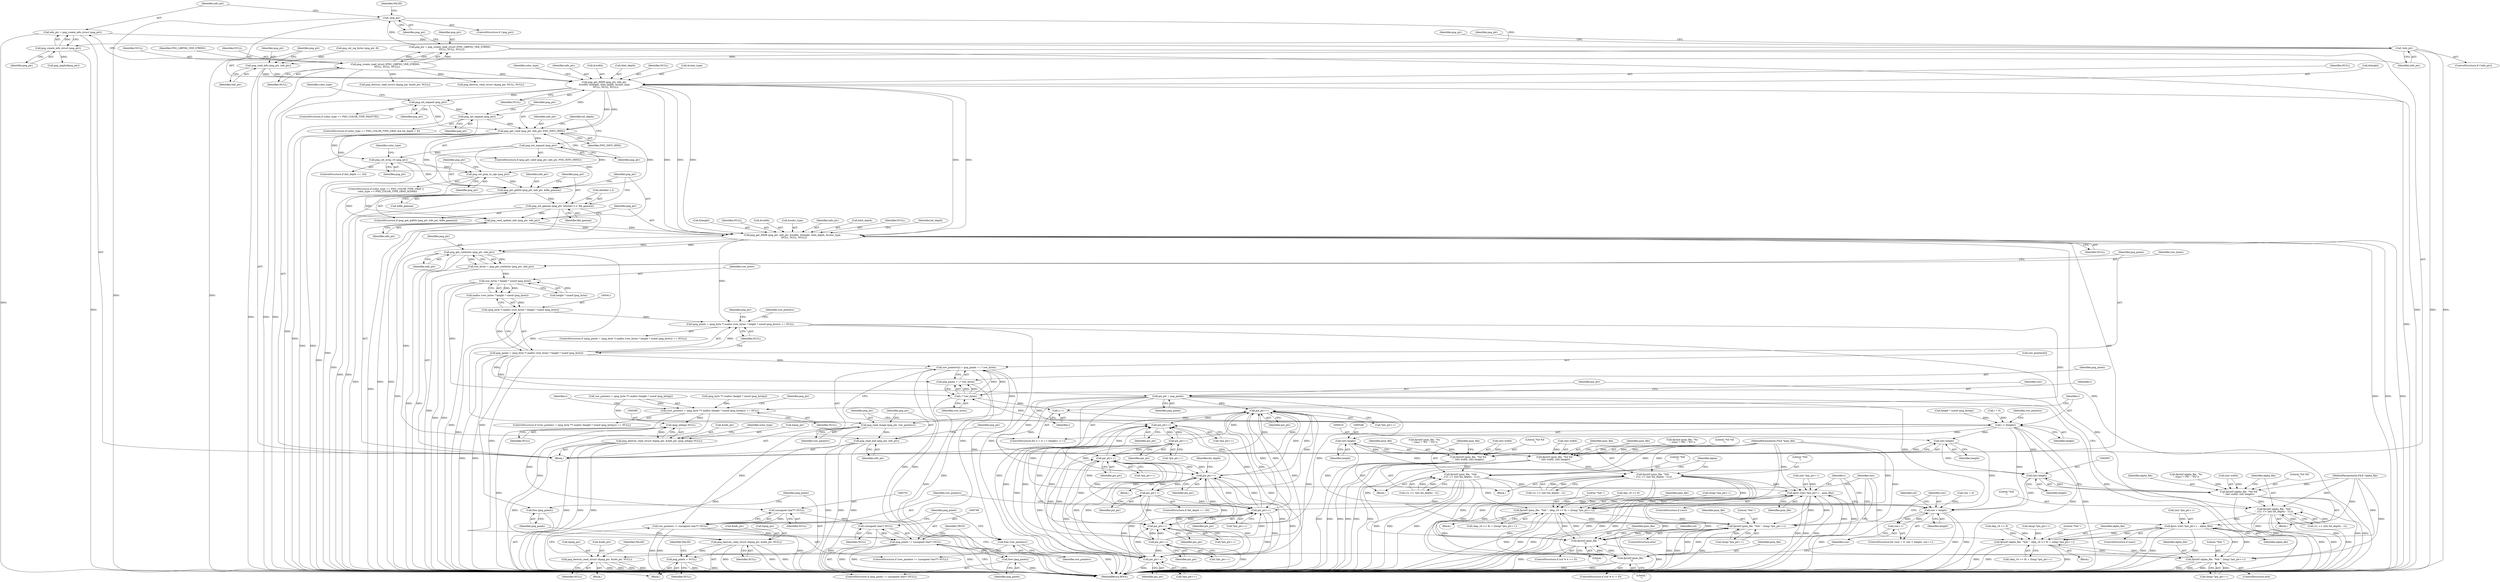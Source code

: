 digraph "0_Android_9d4853418ab2f754c2b63e091c29c5529b8b86ca_157@API" {
"1000210" [label="(Call,info_ptr = png_create_info_struct (png_ptr))"];
"1000212" [label="(Call,png_create_info_struct (png_ptr))"];
"1000206" [label="(Call,!png_ptr)"];
"1000198" [label="(Call,png_ptr = png_create_read_struct (PNG_LIBPNG_VER_STRING,\n     NULL, NULL, NULL))"];
"1000200" [label="(Call,png_create_read_struct (PNG_LIBPNG_VER_STRING,\n     NULL, NULL, NULL))"];
"1000215" [label="(Call,!info_ptr)"];
"1000244" [label="(Call,png_read_info (png_ptr, info_ptr))"];
"1000247" [label="(Call,png_get_IHDR (png_ptr, info_ptr,\n &width, &height, &bit_depth, &color_type,\n    NULL, NULL, NULL))"];
"1000265" [label="(Call,png_set_expand (png_ptr))"];
"1000275" [label="(Call,png_set_expand (png_ptr))"];
"1000278" [label="(Call,png_get_valid (png_ptr, info_ptr, PNG_INFO_tRNS))"];
"1000282" [label="(Call,png_set_expand (png_ptr))"];
"1000288" [label="(Call,png_set_strip_16 (png_ptr))"];
"1000298" [label="(Call,png_set_gray_to_rgb (png_ptr))"];
"1000301" [label="(Call,png_get_gAMA (png_ptr, info_ptr, &file_gamma))"];
"1000306" [label="(Call,png_set_gamma (png_ptr, (double) 2.2, file_gamma))"];
"1000312" [label="(Call,png_read_update_info (png_ptr, info_ptr))"];
"1000315" [label="(Call,png_get_IHDR (png_ptr, info_ptr, &width, &height, &bit_depth, &color_type,\n    NULL, NULL, NULL))"];
"1000403" [label="(Call,png_get_rowbytes (png_ptr, info_ptr))"];
"1000401" [label="(Call,row_bytes = png_get_rowbytes (png_ptr, info_ptr))"];
"1000413" [label="(Call,row_bytes * height * sizeof (png_byte))"];
"1000412" [label="(Call,malloc (row_bytes * height * sizeof (png_byte)))"];
"1000410" [label="(Call,(png_byte *) malloc (row_bytes * height * sizeof (png_byte)))"];
"1000407" [label="(Call,(png_pixels = (png_byte *) malloc (row_bytes * height * sizeof (png_byte))) == NULL)"];
"1000421" [label="(Call,png_destroy_read_struct (&png_ptr, &info_ptr, NULL))"];
"1000430" [label="(Call,(row_pointers = (png_byte **) malloc (height * sizeof (png_bytep))) == NULL)"];
"1000442" [label="(Call,png_destroy_read_struct (&png_ptr, &info_ptr, NULL))"];
"1000450" [label="(Call,png_pixels = NULL)"];
"1000484" [label="(Call,(png_infopp) NULL)"];
"1000479" [label="(Call,png_destroy_read_struct (&png_ptr, &info_ptr, (png_infopp) NULL))"];
"1000760" [label="(Call,(unsigned char**) NULL)"];
"1000758" [label="(Call,row_pointers != (unsigned char**) NULL)"];
"1000763" [label="(Call,free (row_pointers))"];
"1000768" [label="(Call,(unsigned char*) NULL)"];
"1000766" [label="(Call,png_pixels != (unsigned char*) NULL)"];
"1000771" [label="(Call,free (png_pixels))"];
"1000408" [label="(Call,png_pixels = (png_byte *) malloc (row_bytes * height * sizeof (png_byte)))"];
"1000448" [label="(Call,free (png_pixels))"];
"1000464" [label="(Call,row_pointers[i] = png_pixels + i * row_bytes)"];
"1000473" [label="(Call,png_read_image (png_ptr, row_pointers))"];
"1000476" [label="(Call,png_read_end (png_ptr, info_ptr))"];
"1000468" [label="(Call,png_pixels + i * row_bytes)"];
"1000595" [label="(Call,pix_ptr = png_pixels)"];
"1000636" [label="(Call,pix_ptr++)"];
"1000650" [label="(Call,pix_ptr++)"];
"1000662" [label="(Call,pix_ptr++)"];
"1000671" [label="(Call,pix_ptr++)"];
"1000680" [label="(Call,pix_ptr++)"];
"1000686" [label="(Call,pix_ptr++)"];
"1000696" [label="(Call,pix_ptr++)"];
"1000710" [label="(Call,pix_ptr++)"];
"1000722" [label="(Call,pix_ptr++)"];
"1000731" [label="(Call,pix_ptr++)"];
"1000470" [label="(Call,i * row_bytes)"];
"1000462" [label="(Call,i++)"];
"1000459" [label="(Call,i < (height))"];
"1000509" [label="(Call,(int) height)"];
"1000503" [label="(Call,fprintf (pnm_file, \"%d %d\n\", (int) width, (int) height))"];
"1000512" [label="(Call,fprintf (pnm_file, \"%ld\n\", ((1L << (int) bit_depth) - 1L)))"];
"1000632" [label="(Call,fputc ((int) *pix_ptr++ , pnm_file))"];
"1000652" [label="(Call,fprintf (pnm_file, \"%ld \", (dep_16 << 8) + ((long) *pix_ptr++)))"];
"1000665" [label="(Call,fprintf (pnm_file, \"%ld \", (long) *pix_ptr++))"];
"1000742" [label="(Call,fprintf (pnm_file, \"\n\"))"];
"1000754" [label="(Call,fprintf (pnm_file, \"\n\"))"];
"1000582" [label="(Call,(int) height)"];
"1000576" [label="(Call,fprintf (alpha_file, \"%d %d\n\", (int) width, (int) height))"];
"1000585" [label="(Call,fprintf (alpha_file, \"%ld\n\", ((1L << (int) bit_depth) - 1L)))"];
"1000692" [label="(Call,fputc ((int) *pix_ptr++ , alpha_file))"];
"1000712" [label="(Call,fprintf (alpha_file, \"%ld \", (dep_16 << 8) + (long) *pix_ptr++))"];
"1000725" [label="(Call,fprintf (alpha_file, \"%ld \", (long) *pix_ptr++))"];
"1000602" [label="(Call,row < height)"];
"1000605" [label="(Call,row++)"];
"1000545" [label="(Call,(int) height)"];
"1000539" [label="(Call,fprintf (pnm_file, \"%d %d\n\", (int) width, (int) height))"];
"1000548" [label="(Call,fprintf (pnm_file, \"%ld\n\", ((1L << (int) bit_depth) - 1L)))"];
"1000423" [label="(Identifier,png_ptr)"];
"1000697" [label="(Identifier,pix_ptr)"];
"1000263" [label="(Identifier,color_type)"];
"1000598" [label="(ControlStructure,for (row = 0; row < height; row++))"];
"1000249" [label="(Identifier,info_ptr)"];
"1000461" [label="(Identifier,height)"];
"1000245" [label="(Identifier,png_ptr)"];
"1000422" [label="(Call,&png_ptr)"];
"1000478" [label="(Identifier,info_ptr)"];
"1000644" [label="(Block,)"];
"1000655" [label="(Call,(dep_16 << 8) + ((long) *pix_ptr++))"];
"1000604" [label="(Identifier,height)"];
"1000484" [label="(Call,(png_infopp) NULL)"];
"1000250" [label="(Call,&width)"];
"1000320" [label="(Call,&height)"];
"1000482" [label="(Call,&info_ptr)"];
"1000303" [label="(Identifier,info_ptr)"];
"1000213" [label="(Identifier,png_ptr)"];
"1000280" [label="(Identifier,info_ptr)"];
"1000448" [label="(Call,free (png_pixels))"];
"1000199" [label="(Identifier,png_ptr)"];
"1000406" [label="(ControlStructure,if ((png_pixels = (png_byte *) malloc (row_bytes * height * sizeof (png_byte))) == NULL))"];
"1000686" [label="(Call,pix_ptr++)"];
"1000266" [label="(Identifier,png_ptr)"];
"1000490" [label="(Identifier,color_type)"];
"1000682" [label="(ControlStructure,if (bit_depth == 16))"];
"1000725" [label="(Call,fprintf (alpha_file, \"%ld \", (long) *pix_ptr++))"];
"1000772" [label="(Identifier,png_pixels)"];
"1000654" [label="(Literal,\"%ld \")"];
"1000542" [label="(Call,(int) width)"];
"1000584" [label="(Identifier,height)"];
"1000656" [label="(Call,dep_16 << 8)"];
"1000577" [label="(Identifier,alpha_file)"];
"1000473" [label="(Call,png_read_image (png_ptr, row_pointers))"];
"1000275" [label="(Call,png_set_expand (png_ptr))"];
"1000281" [label="(Identifier,PNG_INFO_tRNS)"];
"1000514" [label="(Literal,\"%ld\n\")"];
"1000605" [label="(Call,row++)"];
"1000610" [label="(Identifier,col)"];
"1000254" [label="(Call,&bit_depth)"];
"1000407" [label="(Call,(png_pixels = (png_byte *) malloc (row_bytes * height * sizeof (png_byte))) == NULL)"];
"1000698" [label="(Identifier,alpha_file)"];
"1000704" [label="(Block,)"];
"1000550" [label="(Literal,\"%ld\n\")"];
"1000304" [label="(Call,&file_gamma)"];
"1000440" [label="(Identifier,NULL)"];
"1000471" [label="(Identifier,i)"];
"1000282" [label="(Call,png_set_expand (png_ptr))"];
"1000230" [label="(Call,png_destroy_read_struct (&png_ptr, &info_ptr, NULL))"];
"1000312" [label="(Call,png_read_update_info (png_ptr, info_ptr))"];
"1000504" [label="(Identifier,pnm_file)"];
"1000410" [label="(Call,(png_byte *) malloc (row_bytes * height * sizeof (png_byte)))"];
"1000419" [label="(Identifier,NULL)"];
"1000270" [label="(Identifier,color_type)"];
"1000426" [label="(Identifier,NULL)"];
"1000278" [label="(Call,png_get_valid (png_ptr, info_ptr, PNG_INFO_tRNS))"];
"1000576" [label="(Call,fprintf (alpha_file, \"%d %d\n\", (int) width, (int) height))"];
"1000469" [label="(Identifier,png_pixels)"];
"1000666" [label="(Identifier,pnm_file)"];
"1000582" [label="(Call,(int) height)"];
"1000587" [label="(Literal,\"%ld\n\")"];
"1000652" [label="(Call,fprintf (pnm_file, \"%ld \", (dep_16 << 8) + ((long) *pix_ptr++)))"];
"1000327" [label="(Identifier,NULL)"];
"1000756" [label="(Literal,\"\n\")"];
"1000463" [label="(Identifier,i)"];
"1000663" [label="(Identifier,pix_ptr)"];
"1000512" [label="(Call,fprintf (pnm_file, \"%ld\n\", ((1L << (int) bit_depth) - 1L)))"];
"1000212" [label="(Call,png_create_info_struct (png_ptr))"];
"1000771" [label="(Call,free (png_pixels))"];
"1000726" [label="(Identifier,alpha_file)"];
"1000479" [label="(Call,png_destroy_read_struct (&png_ptr, &info_ptr, (png_infopp) NULL))"];
"1000436" [label="(Call,height * sizeof (png_bytep))"];
"1000495" [label="(Block,)"];
"1000716" [label="(Call,dep_16 << 8)"];
"1000540" [label="(Identifier,pnm_file)"];
"1000228" [label="(Identifier,png_ptr)"];
"1000549" [label="(Identifier,pnm_file)"];
"1000306" [label="(Call,png_set_gamma (png_ptr, (double) 2.2, file_gamma))"];
"1000449" [label="(Identifier,png_pixels)"];
"1000515" [label="(Call,(1L << (int) bit_depth) - 1L)"];
"1000293" [label="(Identifier,color_type)"];
"1000531" [label="(Block,)"];
"1000690" [label="(ControlStructure,if (raw))"];
"1000300" [label="(ControlStructure,if (png_get_gAMA (png_ptr, info_ptr, &file_gamma)))"];
"1000595" [label="(Call,pix_ptr = png_pixels)"];
"1000603" [label="(Identifier,row)"];
"1000454" [label="(Identifier,FALSE)"];
"1000430" [label="(Call,(row_pointers = (png_byte **) malloc (height * sizeof (png_bytep))) == NULL)"];
"1000759" [label="(Identifier,row_pointers)"];
"1000736" [label="(ControlStructure,if (col % 4 == 3))"];
"1000755" [label="(Identifier,pnm_file)"];
"1000288" [label="(Call,png_set_strip_16 (png_ptr))"];
"1000723" [label="(Identifier,pix_ptr)"];
"1000732" [label="(Identifier,pix_ptr)"];
"1000261" [label="(ControlStructure,if (color_type == PNG_COLOR_TYPE_PALETTE))"];
"1000693" [label="(Call,(int) *pix_ptr++)"];
"1000532" [label="(Call,fprintf (pnm_file, \"%s\n\", (raw) ? \"P6\" : \"P3\"))"];
"1000649" [label="(Call,*pix_ptr++)"];
"1000475" [label="(Identifier,row_pointers)"];
"1000599" [label="(Call,row = 0)"];
"1000679" [label="(Block,)"];
"1000636" [label="(Call,pix_ptr++)"];
"1000277" [label="(ControlStructure,if (png_get_valid (png_ptr, info_ptr, PNG_INFO_tRNS)))"];
"1000328" [label="(Identifier,NULL)"];
"1000687" [label="(Identifier,pix_ptr)"];
"1000635" [label="(Call,*pix_ptr++)"];
"1000286" [label="(Identifier,bit_depth)"];
"1000719" [label="(Call,(long) *pix_ptr++)"];
"1000211" [label="(Identifier,info_ptr)"];
"1000203" [label="(Identifier,NULL)"];
"1000541" [label="(Literal,\"%d %d\n\")"];
"1000681" [label="(Identifier,pix_ptr)"];
"1000283" [label="(Identifier,png_ptr)"];
"1000456" [label="(Call,i = 0)"];
"1000299" [label="(Identifier,png_ptr)"];
"1000671" [label="(Call,pix_ptr++)"];
"1000464" [label="(Call,row_pointers[i] = png_pixels + i * row_bytes)"];
"1000205" [label="(ControlStructure,if (!png_ptr))"];
"1000290" [label="(ControlStructure,if (color_type == PNG_COLOR_TYPE_GRAY ||\n    color_type == PNG_COLOR_TYPE_GRAY_ALPHA))"];
"1000468" [label="(Call,png_pixels + i * row_bytes)"];
"1000709" [label="(Call,*pix_ptr++)"];
"1000318" [label="(Call,&width)"];
"1000742" [label="(Call,fprintf (pnm_file, \"\n\"))"];
"1000412" [label="(Call,malloc (row_bytes * height * sizeof (png_byte)))"];
"1000569" [label="(Call,fprintf (alpha_file, \"%s\n\", (raw) ? \"P5\" : \"P2\"))"];
"1000767" [label="(Identifier,png_pixels)"];
"1000714" [label="(Literal,\"%ld \")"];
"1000260" [label="(Identifier,NULL)"];
"1000432" [label="(Identifier,row_pointers)"];
"1000503" [label="(Call,fprintf (pnm_file, \"%d %d\n\", (int) width, (int) height))"];
"1000307" [label="(Identifier,png_ptr)"];
"1000731" [label="(Call,pix_ptr++)"];
"1000141" [label="(Block,)"];
"1000722" [label="(Call,pix_ptr++)"];
"1000695" [label="(Call,*pix_ptr++)"];
"1000588" [label="(Call,(1L << (int) bit_depth) - 1L)"];
"1000568" [label="(Block,)"];
"1000715" [label="(Call,(dep_16 << 8) + (long) *pix_ptr++)"];
"1000284" [label="(ControlStructure,if (bit_depth == 16))"];
"1000597" [label="(Identifier,png_pixels)"];
"1000313" [label="(Identifier,png_ptr)"];
"1000259" [label="(Identifier,NULL)"];
"1000452" [label="(Identifier,NULL)"];
"1000770" [label="(Identifier,NULL)"];
"1000551" [label="(Call,(1L << (int) bit_depth) - 1L)"];
"1000207" [label="(Identifier,png_ptr)"];
"1000244" [label="(Call,png_read_info (png_ptr, info_ptr))"];
"1000596" [label="(Identifier,pix_ptr)"];
"1000743" [label="(Identifier,pnm_file)"];
"1000267" [label="(ControlStructure,if (color_type == PNG_COLOR_TYPE_GRAY && bit_depth < 8))"];
"1000421" [label="(Call,png_destroy_read_struct (&png_ptr, &info_ptr, NULL))"];
"1000298" [label="(Call,png_set_gray_to_rgb (png_ptr))"];
"1000474" [label="(Identifier,png_ptr)"];
"1000662" [label="(Call,pix_ptr++)"];
"1000579" [label="(Call,(int) width)"];
"1000451" [label="(Identifier,png_pixels)"];
"1000630" [label="(ControlStructure,if (raw))"];
"1000324" [label="(Call,&color_type)"];
"1000403" [label="(Call,png_get_rowbytes (png_ptr, info_ptr))"];
"1000762" [label="(Identifier,NULL)"];
"1000401" [label="(Call,row_bytes = png_get_rowbytes (png_ptr, info_ptr))"];
"1000470" [label="(Call,i * row_bytes)"];
"1000138" [label="(MethodParameterIn,FILE *alpha_file)"];
"1000457" [label="(Identifier,i)"];
"1000667" [label="(Literal,\"%ld \")"];
"1000302" [label="(Identifier,png_ptr)"];
"1000651" [label="(Identifier,pix_ptr)"];
"1000311" [label="(Identifier,file_gamma)"];
"1000215" [label="(Call,!info_ptr)"];
"1000774" [label="(Identifier,TRUE)"];
"1000424" [label="(Call,&info_ptr)"];
"1000201" [label="(Identifier,PNG_LIBPNG_VER_STRING)"];
"1000413" [label="(Call,row_bytes * height * sizeof (png_byte))"];
"1000315" [label="(Call,png_get_IHDR (png_ptr, info_ptr, &width, &height, &bit_depth, &color_type,\n    NULL, NULL, NULL))"];
"1000279" [label="(Identifier,png_ptr)"];
"1000317" [label="(Identifier,info_ptr)"];
"1000481" [label="(Identifier,png_ptr)"];
"1000606" [label="(Identifier,row)"];
"1000496" [label="(Call,fprintf (pnm_file, \"%s\n\", (raw) ? \"P5\" : \"P2\"))"];
"1000711" [label="(Identifier,pix_ptr)"];
"1000727" [label="(Literal,\"%ld \")"];
"1000247" [label="(Call,png_get_IHDR (png_ptr, info_ptr,\n &width, &height, &bit_depth, &color_type,\n    NULL, NULL, NULL))"];
"1000628" [label="(Identifier,i)"];
"1000209" [label="(Identifier,FALSE)"];
"1000256" [label="(Call,&color_type)"];
"1000668" [label="(Call,(long) *pix_ptr++)"];
"1000712" [label="(Call,fprintf (alpha_file, \"%ld \", (dep_16 << 8) + (long) *pix_ptr++))"];
"1000692" [label="(Call,fputc ((int) *pix_ptr++ , alpha_file))"];
"1000450" [label="(Call,png_pixels = NULL)"];
"1000480" [label="(Call,&png_ptr)"];
"1000445" [label="(Call,&info_ptr)"];
"1000200" [label="(Call,png_create_read_struct (PNG_LIBPNG_VER_STRING,\n     NULL, NULL, NULL))"];
"1000314" [label="(Identifier,info_ptr)"];
"1000545" [label="(Call,(int) height)"];
"1000713" [label="(Identifier,alpha_file)"];
"1000472" [label="(Identifier,row_bytes)"];
"1000322" [label="(Call,&bit_depth)"];
"1000661" [label="(Call,*pix_ptr++)"];
"1000206" [label="(Call,!png_ptr)"];
"1000443" [label="(Call,&png_ptr)"];
"1000585" [label="(Call,fprintf (alpha_file, \"%ld\n\", ((1L << (int) bit_depth) - 1L)))"];
"1000547" [label="(Identifier,height)"];
"1000600" [label="(Identifier,row)"];
"1000650" [label="(Call,pix_ptr++)"];
"1000477" [label="(Identifier,png_ptr)"];
"1000466" [label="(Identifier,row_pointers)"];
"1000429" [label="(ControlStructure,if ((row_pointers = (png_byte **) malloc (height * sizeof (png_bytep))) == NULL))"];
"1000633" [label="(Call,(int) *pix_ptr++)"];
"1000775" [label="(MethodReturn,BOOL)"];
"1000560" [label="(Identifier,alpha)"];
"1000220" [label="(Identifier,png_ptr)"];
"1000218" [label="(Call,png_destroy_read_struct (&png_ptr, NULL, NULL))"];
"1000758" [label="(Call,row_pointers != (unsigned char**) NULL)"];
"1000431" [label="(Call,row_pointers = (png_byte **) malloc (height * sizeof (png_bytep)))"];
"1000728" [label="(Call,(long) *pix_ptr++)"];
"1000409" [label="(Identifier,png_pixels)"];
"1000638" [label="(Identifier,pnm_file)"];
"1000586" [label="(Identifier,alpha_file)"];
"1000513" [label="(Identifier,pnm_file)"];
"1000665" [label="(Call,fprintf (pnm_file, \"%ld \", (long) *pix_ptr++))"];
"1000509" [label="(Call,(int) height)"];
"1000137" [label="(MethodParameterIn,FILE *pnm_file)"];
"1000460" [label="(Identifier,i)"];
"1000578" [label="(Literal,\"%d %d\n\")"];
"1000757" [label="(ControlStructure,if (row_pointers != (unsigned char**) NULL))"];
"1000476" [label="(Call,png_read_end (png_ptr, info_ptr))"];
"1000202" [label="(Identifier,NULL)"];
"1000248" [label="(Identifier,png_ptr)"];
"1000766" [label="(Call,png_pixels != (unsigned char*) NULL)"];
"1000680" [label="(Call,pix_ptr++)"];
"1000653" [label="(Identifier,pnm_file)"];
"1000246" [label="(Identifier,info_ptr)"];
"1000486" [label="(Identifier,NULL)"];
"1000198" [label="(Call,png_ptr = png_create_read_struct (PNG_LIBPNG_VER_STRING,\n     NULL, NULL, NULL))"];
"1000459" [label="(Call,i < (height))"];
"1000768" [label="(Call,(unsigned char*) NULL)"];
"1000539" [label="(Call,fprintf (pnm_file, \"%d %d\n\", (int) width, (int) height))"];
"1000765" [label="(ControlStructure,if (png_pixels != (unsigned char*) NULL))"];
"1000326" [label="(Identifier,NULL)"];
"1000331" [label="(Identifier,bit_depth)"];
"1000265" [label="(Call,png_set_expand (png_ptr))"];
"1000433" [label="(Call,(png_byte **) malloc (height * sizeof (png_bytep)))"];
"1000415" [label="(Call,height * sizeof (png_byte))"];
"1000696" [label="(Call,pix_ptr++)"];
"1000730" [label="(Call,*pix_ptr++)"];
"1000465" [label="(Call,row_pointers[i])"];
"1000204" [label="(Identifier,NULL)"];
"1000760" [label="(Call,(unsigned char**) NULL)"];
"1000754" [label="(Call,fprintf (pnm_file, \"\n\"))"];
"1000214" [label="(ControlStructure,if (!info_ptr))"];
"1000447" [label="(Identifier,NULL)"];
"1000506" [label="(Call,(int) width)"];
"1000216" [label="(Identifier,info_ptr)"];
"1000402" [label="(Identifier,row_bytes)"];
"1000672" [label="(Identifier,pix_ptr)"];
"1000664" [label="(ControlStructure,else)"];
"1000616" [label="(Identifier,col)"];
"1000764" [label="(Identifier,row_pointers)"];
"1000444" [label="(Identifier,png_ptr)"];
"1000602" [label="(Call,row < height)"];
"1000511" [label="(Identifier,height)"];
"1000670" [label="(Call,*pix_ptr++)"];
"1000724" [label="(ControlStructure,else)"];
"1000210" [label="(Call,info_ptr = png_create_info_struct (png_ptr))"];
"1000763" [label="(Call,free (row_pointers))"];
"1000258" [label="(Identifier,NULL)"];
"1000289" [label="(Identifier,png_ptr)"];
"1000748" [label="(ControlStructure,if (col % 4 != 0))"];
"1000404" [label="(Identifier,png_ptr)"];
"1000632" [label="(Call,fputc ((int) *pix_ptr++ , pnm_file))"];
"1000721" [label="(Call,*pix_ptr++)"];
"1000462" [label="(Call,i++)"];
"1000241" [label="(Call,png_set_sig_bytes (png_ptr, 8))"];
"1000301" [label="(Call,png_get_gAMA (png_ptr, info_ptr, &file_gamma))"];
"1000428" [label="(Identifier,FALSE)"];
"1000735" [label="(Identifier,raw)"];
"1000637" [label="(Identifier,pix_ptr)"];
"1000227" [label="(Call,png_jmpbuf(png_ptr))"];
"1000308" [label="(Call,(double) 2.2)"];
"1000408" [label="(Call,png_pixels = (png_byte *) malloc (row_bytes * height * sizeof (png_byte)))"];
"1000442" [label="(Call,png_destroy_read_struct (&png_ptr, &info_ptr, NULL))"];
"1000548" [label="(Call,fprintf (pnm_file, \"%ld\n\", ((1L << (int) bit_depth) - 1L)))"];
"1000316" [label="(Identifier,png_ptr)"];
"1000414" [label="(Identifier,row_bytes)"];
"1000710" [label="(Call,pix_ptr++)"];
"1000252" [label="(Call,&height)"];
"1000505" [label="(Literal,\"%d %d\n\")"];
"1000276" [label="(Identifier,png_ptr)"];
"1000684" [label="(Identifier,bit_depth)"];
"1000744" [label="(Literal,\"\n\")"];
"1000420" [label="(Block,)"];
"1000441" [label="(Block,)"];
"1000659" [label="(Call,(long) *pix_ptr++)"];
"1000455" [label="(ControlStructure,for (i = 0; i < (height); i++))"];
"1000405" [label="(Identifier,info_ptr)"];
"1000210" -> "1000141"  [label="AST: "];
"1000210" -> "1000212"  [label="CFG: "];
"1000211" -> "1000210"  [label="AST: "];
"1000212" -> "1000210"  [label="AST: "];
"1000216" -> "1000210"  [label="CFG: "];
"1000210" -> "1000775"  [label="DDG: "];
"1000212" -> "1000210"  [label="DDG: "];
"1000210" -> "1000215"  [label="DDG: "];
"1000212" -> "1000213"  [label="CFG: "];
"1000213" -> "1000212"  [label="AST: "];
"1000212" -> "1000775"  [label="DDG: "];
"1000206" -> "1000212"  [label="DDG: "];
"1000212" -> "1000227"  [label="DDG: "];
"1000206" -> "1000205"  [label="AST: "];
"1000206" -> "1000207"  [label="CFG: "];
"1000207" -> "1000206"  [label="AST: "];
"1000209" -> "1000206"  [label="CFG: "];
"1000211" -> "1000206"  [label="CFG: "];
"1000206" -> "1000775"  [label="DDG: "];
"1000206" -> "1000775"  [label="DDG: "];
"1000198" -> "1000206"  [label="DDG: "];
"1000198" -> "1000141"  [label="AST: "];
"1000198" -> "1000200"  [label="CFG: "];
"1000199" -> "1000198"  [label="AST: "];
"1000200" -> "1000198"  [label="AST: "];
"1000207" -> "1000198"  [label="CFG: "];
"1000198" -> "1000775"  [label="DDG: "];
"1000200" -> "1000198"  [label="DDG: "];
"1000200" -> "1000198"  [label="DDG: "];
"1000200" -> "1000204"  [label="CFG: "];
"1000201" -> "1000200"  [label="AST: "];
"1000202" -> "1000200"  [label="AST: "];
"1000203" -> "1000200"  [label="AST: "];
"1000204" -> "1000200"  [label="AST: "];
"1000200" -> "1000775"  [label="DDG: "];
"1000200" -> "1000775"  [label="DDG: "];
"1000200" -> "1000218"  [label="DDG: "];
"1000200" -> "1000230"  [label="DDG: "];
"1000200" -> "1000247"  [label="DDG: "];
"1000215" -> "1000214"  [label="AST: "];
"1000215" -> "1000216"  [label="CFG: "];
"1000216" -> "1000215"  [label="AST: "];
"1000220" -> "1000215"  [label="CFG: "];
"1000228" -> "1000215"  [label="CFG: "];
"1000215" -> "1000775"  [label="DDG: "];
"1000215" -> "1000775"  [label="DDG: "];
"1000215" -> "1000244"  [label="DDG: "];
"1000244" -> "1000141"  [label="AST: "];
"1000244" -> "1000246"  [label="CFG: "];
"1000245" -> "1000244"  [label="AST: "];
"1000246" -> "1000244"  [label="AST: "];
"1000248" -> "1000244"  [label="CFG: "];
"1000244" -> "1000775"  [label="DDG: "];
"1000241" -> "1000244"  [label="DDG: "];
"1000244" -> "1000247"  [label="DDG: "];
"1000244" -> "1000247"  [label="DDG: "];
"1000247" -> "1000141"  [label="AST: "];
"1000247" -> "1000260"  [label="CFG: "];
"1000248" -> "1000247"  [label="AST: "];
"1000249" -> "1000247"  [label="AST: "];
"1000250" -> "1000247"  [label="AST: "];
"1000252" -> "1000247"  [label="AST: "];
"1000254" -> "1000247"  [label="AST: "];
"1000256" -> "1000247"  [label="AST: "];
"1000258" -> "1000247"  [label="AST: "];
"1000259" -> "1000247"  [label="AST: "];
"1000260" -> "1000247"  [label="AST: "];
"1000263" -> "1000247"  [label="CFG: "];
"1000247" -> "1000775"  [label="DDG: "];
"1000247" -> "1000265"  [label="DDG: "];
"1000247" -> "1000275"  [label="DDG: "];
"1000247" -> "1000278"  [label="DDG: "];
"1000247" -> "1000278"  [label="DDG: "];
"1000247" -> "1000315"  [label="DDG: "];
"1000247" -> "1000315"  [label="DDG: "];
"1000247" -> "1000315"  [label="DDG: "];
"1000247" -> "1000315"  [label="DDG: "];
"1000247" -> "1000315"  [label="DDG: "];
"1000265" -> "1000261"  [label="AST: "];
"1000265" -> "1000266"  [label="CFG: "];
"1000266" -> "1000265"  [label="AST: "];
"1000270" -> "1000265"  [label="CFG: "];
"1000265" -> "1000775"  [label="DDG: "];
"1000265" -> "1000275"  [label="DDG: "];
"1000265" -> "1000278"  [label="DDG: "];
"1000275" -> "1000267"  [label="AST: "];
"1000275" -> "1000276"  [label="CFG: "];
"1000276" -> "1000275"  [label="AST: "];
"1000279" -> "1000275"  [label="CFG: "];
"1000275" -> "1000775"  [label="DDG: "];
"1000275" -> "1000278"  [label="DDG: "];
"1000278" -> "1000277"  [label="AST: "];
"1000278" -> "1000281"  [label="CFG: "];
"1000279" -> "1000278"  [label="AST: "];
"1000280" -> "1000278"  [label="AST: "];
"1000281" -> "1000278"  [label="AST: "];
"1000283" -> "1000278"  [label="CFG: "];
"1000286" -> "1000278"  [label="CFG: "];
"1000278" -> "1000775"  [label="DDG: "];
"1000278" -> "1000775"  [label="DDG: "];
"1000278" -> "1000282"  [label="DDG: "];
"1000278" -> "1000288"  [label="DDG: "];
"1000278" -> "1000298"  [label="DDG: "];
"1000278" -> "1000301"  [label="DDG: "];
"1000278" -> "1000301"  [label="DDG: "];
"1000282" -> "1000277"  [label="AST: "];
"1000282" -> "1000283"  [label="CFG: "];
"1000283" -> "1000282"  [label="AST: "];
"1000286" -> "1000282"  [label="CFG: "];
"1000282" -> "1000775"  [label="DDG: "];
"1000282" -> "1000288"  [label="DDG: "];
"1000282" -> "1000298"  [label="DDG: "];
"1000282" -> "1000301"  [label="DDG: "];
"1000288" -> "1000284"  [label="AST: "];
"1000288" -> "1000289"  [label="CFG: "];
"1000289" -> "1000288"  [label="AST: "];
"1000293" -> "1000288"  [label="CFG: "];
"1000288" -> "1000775"  [label="DDG: "];
"1000288" -> "1000298"  [label="DDG: "];
"1000288" -> "1000301"  [label="DDG: "];
"1000298" -> "1000290"  [label="AST: "];
"1000298" -> "1000299"  [label="CFG: "];
"1000299" -> "1000298"  [label="AST: "];
"1000302" -> "1000298"  [label="CFG: "];
"1000298" -> "1000775"  [label="DDG: "];
"1000298" -> "1000301"  [label="DDG: "];
"1000301" -> "1000300"  [label="AST: "];
"1000301" -> "1000304"  [label="CFG: "];
"1000302" -> "1000301"  [label="AST: "];
"1000303" -> "1000301"  [label="AST: "];
"1000304" -> "1000301"  [label="AST: "];
"1000307" -> "1000301"  [label="CFG: "];
"1000313" -> "1000301"  [label="CFG: "];
"1000301" -> "1000775"  [label="DDG: "];
"1000301" -> "1000775"  [label="DDG: "];
"1000301" -> "1000306"  [label="DDG: "];
"1000301" -> "1000312"  [label="DDG: "];
"1000301" -> "1000312"  [label="DDG: "];
"1000306" -> "1000300"  [label="AST: "];
"1000306" -> "1000311"  [label="CFG: "];
"1000307" -> "1000306"  [label="AST: "];
"1000308" -> "1000306"  [label="AST: "];
"1000311" -> "1000306"  [label="AST: "];
"1000313" -> "1000306"  [label="CFG: "];
"1000306" -> "1000775"  [label="DDG: "];
"1000306" -> "1000775"  [label="DDG: "];
"1000306" -> "1000775"  [label="DDG: "];
"1000308" -> "1000306"  [label="DDG: "];
"1000306" -> "1000312"  [label="DDG: "];
"1000312" -> "1000141"  [label="AST: "];
"1000312" -> "1000314"  [label="CFG: "];
"1000313" -> "1000312"  [label="AST: "];
"1000314" -> "1000312"  [label="AST: "];
"1000316" -> "1000312"  [label="CFG: "];
"1000312" -> "1000775"  [label="DDG: "];
"1000312" -> "1000315"  [label="DDG: "];
"1000312" -> "1000315"  [label="DDG: "];
"1000315" -> "1000141"  [label="AST: "];
"1000315" -> "1000328"  [label="CFG: "];
"1000316" -> "1000315"  [label="AST: "];
"1000317" -> "1000315"  [label="AST: "];
"1000318" -> "1000315"  [label="AST: "];
"1000320" -> "1000315"  [label="AST: "];
"1000322" -> "1000315"  [label="AST: "];
"1000324" -> "1000315"  [label="AST: "];
"1000326" -> "1000315"  [label="AST: "];
"1000327" -> "1000315"  [label="AST: "];
"1000328" -> "1000315"  [label="AST: "];
"1000331" -> "1000315"  [label="CFG: "];
"1000315" -> "1000775"  [label="DDG: "];
"1000315" -> "1000775"  [label="DDG: "];
"1000315" -> "1000775"  [label="DDG: "];
"1000315" -> "1000775"  [label="DDG: "];
"1000315" -> "1000775"  [label="DDG: "];
"1000315" -> "1000403"  [label="DDG: "];
"1000315" -> "1000403"  [label="DDG: "];
"1000315" -> "1000407"  [label="DDG: "];
"1000403" -> "1000401"  [label="AST: "];
"1000403" -> "1000405"  [label="CFG: "];
"1000404" -> "1000403"  [label="AST: "];
"1000405" -> "1000403"  [label="AST: "];
"1000401" -> "1000403"  [label="CFG: "];
"1000403" -> "1000775"  [label="DDG: "];
"1000403" -> "1000775"  [label="DDG: "];
"1000403" -> "1000401"  [label="DDG: "];
"1000403" -> "1000401"  [label="DDG: "];
"1000403" -> "1000473"  [label="DDG: "];
"1000403" -> "1000476"  [label="DDG: "];
"1000401" -> "1000141"  [label="AST: "];
"1000402" -> "1000401"  [label="AST: "];
"1000409" -> "1000401"  [label="CFG: "];
"1000401" -> "1000775"  [label="DDG: "];
"1000401" -> "1000413"  [label="DDG: "];
"1000413" -> "1000412"  [label="AST: "];
"1000413" -> "1000415"  [label="CFG: "];
"1000414" -> "1000413"  [label="AST: "];
"1000415" -> "1000413"  [label="AST: "];
"1000412" -> "1000413"  [label="CFG: "];
"1000413" -> "1000775"  [label="DDG: "];
"1000413" -> "1000775"  [label="DDG: "];
"1000413" -> "1000412"  [label="DDG: "];
"1000413" -> "1000412"  [label="DDG: "];
"1000415" -> "1000413"  [label="DDG: "];
"1000413" -> "1000470"  [label="DDG: "];
"1000412" -> "1000410"  [label="AST: "];
"1000410" -> "1000412"  [label="CFG: "];
"1000412" -> "1000775"  [label="DDG: "];
"1000412" -> "1000410"  [label="DDG: "];
"1000410" -> "1000408"  [label="AST: "];
"1000411" -> "1000410"  [label="AST: "];
"1000408" -> "1000410"  [label="CFG: "];
"1000410" -> "1000775"  [label="DDG: "];
"1000410" -> "1000407"  [label="DDG: "];
"1000410" -> "1000408"  [label="DDG: "];
"1000407" -> "1000406"  [label="AST: "];
"1000407" -> "1000419"  [label="CFG: "];
"1000408" -> "1000407"  [label="AST: "];
"1000419" -> "1000407"  [label="AST: "];
"1000423" -> "1000407"  [label="CFG: "];
"1000432" -> "1000407"  [label="CFG: "];
"1000407" -> "1000775"  [label="DDG: "];
"1000408" -> "1000407"  [label="DDG: "];
"1000407" -> "1000421"  [label="DDG: "];
"1000407" -> "1000430"  [label="DDG: "];
"1000421" -> "1000420"  [label="AST: "];
"1000421" -> "1000426"  [label="CFG: "];
"1000422" -> "1000421"  [label="AST: "];
"1000424" -> "1000421"  [label="AST: "];
"1000426" -> "1000421"  [label="AST: "];
"1000428" -> "1000421"  [label="CFG: "];
"1000421" -> "1000775"  [label="DDG: "];
"1000421" -> "1000775"  [label="DDG: "];
"1000421" -> "1000775"  [label="DDG: "];
"1000421" -> "1000775"  [label="DDG: "];
"1000430" -> "1000429"  [label="AST: "];
"1000430" -> "1000440"  [label="CFG: "];
"1000431" -> "1000430"  [label="AST: "];
"1000440" -> "1000430"  [label="AST: "];
"1000444" -> "1000430"  [label="CFG: "];
"1000457" -> "1000430"  [label="CFG: "];
"1000430" -> "1000775"  [label="DDG: "];
"1000431" -> "1000430"  [label="DDG: "];
"1000433" -> "1000430"  [label="DDG: "];
"1000430" -> "1000442"  [label="DDG: "];
"1000430" -> "1000484"  [label="DDG: "];
"1000442" -> "1000441"  [label="AST: "];
"1000442" -> "1000447"  [label="CFG: "];
"1000443" -> "1000442"  [label="AST: "];
"1000445" -> "1000442"  [label="AST: "];
"1000447" -> "1000442"  [label="AST: "];
"1000449" -> "1000442"  [label="CFG: "];
"1000442" -> "1000775"  [label="DDG: "];
"1000442" -> "1000775"  [label="DDG: "];
"1000442" -> "1000775"  [label="DDG: "];
"1000442" -> "1000450"  [label="DDG: "];
"1000450" -> "1000441"  [label="AST: "];
"1000450" -> "1000452"  [label="CFG: "];
"1000451" -> "1000450"  [label="AST: "];
"1000452" -> "1000450"  [label="AST: "];
"1000454" -> "1000450"  [label="CFG: "];
"1000450" -> "1000775"  [label="DDG: "];
"1000450" -> "1000775"  [label="DDG: "];
"1000484" -> "1000479"  [label="AST: "];
"1000484" -> "1000486"  [label="CFG: "];
"1000485" -> "1000484"  [label="AST: "];
"1000486" -> "1000484"  [label="AST: "];
"1000479" -> "1000484"  [label="CFG: "];
"1000484" -> "1000479"  [label="DDG: "];
"1000484" -> "1000760"  [label="DDG: "];
"1000479" -> "1000141"  [label="AST: "];
"1000480" -> "1000479"  [label="AST: "];
"1000482" -> "1000479"  [label="AST: "];
"1000490" -> "1000479"  [label="CFG: "];
"1000479" -> "1000775"  [label="DDG: "];
"1000479" -> "1000775"  [label="DDG: "];
"1000479" -> "1000775"  [label="DDG: "];
"1000479" -> "1000775"  [label="DDG: "];
"1000760" -> "1000758"  [label="AST: "];
"1000760" -> "1000762"  [label="CFG: "];
"1000761" -> "1000760"  [label="AST: "];
"1000762" -> "1000760"  [label="AST: "];
"1000758" -> "1000760"  [label="CFG: "];
"1000760" -> "1000758"  [label="DDG: "];
"1000760" -> "1000768"  [label="DDG: "];
"1000758" -> "1000757"  [label="AST: "];
"1000759" -> "1000758"  [label="AST: "];
"1000764" -> "1000758"  [label="CFG: "];
"1000767" -> "1000758"  [label="CFG: "];
"1000758" -> "1000775"  [label="DDG: "];
"1000758" -> "1000775"  [label="DDG: "];
"1000758" -> "1000775"  [label="DDG: "];
"1000464" -> "1000758"  [label="DDG: "];
"1000473" -> "1000758"  [label="DDG: "];
"1000758" -> "1000763"  [label="DDG: "];
"1000763" -> "1000757"  [label="AST: "];
"1000763" -> "1000764"  [label="CFG: "];
"1000764" -> "1000763"  [label="AST: "];
"1000767" -> "1000763"  [label="CFG: "];
"1000763" -> "1000775"  [label="DDG: "];
"1000464" -> "1000763"  [label="DDG: "];
"1000768" -> "1000766"  [label="AST: "];
"1000768" -> "1000770"  [label="CFG: "];
"1000769" -> "1000768"  [label="AST: "];
"1000770" -> "1000768"  [label="AST: "];
"1000766" -> "1000768"  [label="CFG: "];
"1000768" -> "1000775"  [label="DDG: "];
"1000768" -> "1000766"  [label="DDG: "];
"1000766" -> "1000765"  [label="AST: "];
"1000767" -> "1000766"  [label="AST: "];
"1000772" -> "1000766"  [label="CFG: "];
"1000774" -> "1000766"  [label="CFG: "];
"1000766" -> "1000775"  [label="DDG: "];
"1000766" -> "1000775"  [label="DDG: "];
"1000766" -> "1000775"  [label="DDG: "];
"1000408" -> "1000766"  [label="DDG: "];
"1000766" -> "1000771"  [label="DDG: "];
"1000771" -> "1000765"  [label="AST: "];
"1000771" -> "1000772"  [label="CFG: "];
"1000772" -> "1000771"  [label="AST: "];
"1000774" -> "1000771"  [label="CFG: "];
"1000771" -> "1000775"  [label="DDG: "];
"1000409" -> "1000408"  [label="AST: "];
"1000419" -> "1000408"  [label="CFG: "];
"1000408" -> "1000775"  [label="DDG: "];
"1000408" -> "1000775"  [label="DDG: "];
"1000408" -> "1000448"  [label="DDG: "];
"1000408" -> "1000464"  [label="DDG: "];
"1000408" -> "1000468"  [label="DDG: "];
"1000408" -> "1000595"  [label="DDG: "];
"1000448" -> "1000441"  [label="AST: "];
"1000448" -> "1000449"  [label="CFG: "];
"1000449" -> "1000448"  [label="AST: "];
"1000451" -> "1000448"  [label="CFG: "];
"1000464" -> "1000455"  [label="AST: "];
"1000464" -> "1000468"  [label="CFG: "];
"1000465" -> "1000464"  [label="AST: "];
"1000468" -> "1000464"  [label="AST: "];
"1000463" -> "1000464"  [label="CFG: "];
"1000464" -> "1000775"  [label="DDG: "];
"1000464" -> "1000775"  [label="DDG: "];
"1000470" -> "1000464"  [label="DDG: "];
"1000470" -> "1000464"  [label="DDG: "];
"1000464" -> "1000473"  [label="DDG: "];
"1000473" -> "1000141"  [label="AST: "];
"1000473" -> "1000475"  [label="CFG: "];
"1000474" -> "1000473"  [label="AST: "];
"1000475" -> "1000473"  [label="AST: "];
"1000477" -> "1000473"  [label="CFG: "];
"1000473" -> "1000775"  [label="DDG: "];
"1000431" -> "1000473"  [label="DDG: "];
"1000473" -> "1000476"  [label="DDG: "];
"1000476" -> "1000141"  [label="AST: "];
"1000476" -> "1000478"  [label="CFG: "];
"1000477" -> "1000476"  [label="AST: "];
"1000478" -> "1000476"  [label="AST: "];
"1000481" -> "1000476"  [label="CFG: "];
"1000476" -> "1000775"  [label="DDG: "];
"1000476" -> "1000775"  [label="DDG: "];
"1000476" -> "1000775"  [label="DDG: "];
"1000468" -> "1000470"  [label="CFG: "];
"1000469" -> "1000468"  [label="AST: "];
"1000470" -> "1000468"  [label="AST: "];
"1000468" -> "1000775"  [label="DDG: "];
"1000470" -> "1000468"  [label="DDG: "];
"1000470" -> "1000468"  [label="DDG: "];
"1000595" -> "1000141"  [label="AST: "];
"1000595" -> "1000597"  [label="CFG: "];
"1000596" -> "1000595"  [label="AST: "];
"1000597" -> "1000595"  [label="AST: "];
"1000600" -> "1000595"  [label="CFG: "];
"1000595" -> "1000775"  [label="DDG: "];
"1000595" -> "1000636"  [label="DDG: "];
"1000595" -> "1000650"  [label="DDG: "];
"1000595" -> "1000671"  [label="DDG: "];
"1000595" -> "1000680"  [label="DDG: "];
"1000595" -> "1000696"  [label="DDG: "];
"1000595" -> "1000710"  [label="DDG: "];
"1000595" -> "1000731"  [label="DDG: "];
"1000636" -> "1000635"  [label="AST: "];
"1000636" -> "1000637"  [label="CFG: "];
"1000637" -> "1000636"  [label="AST: "];
"1000635" -> "1000636"  [label="CFG: "];
"1000636" -> "1000775"  [label="DDG: "];
"1000680" -> "1000636"  [label="DDG: "];
"1000662" -> "1000636"  [label="DDG: "];
"1000696" -> "1000636"  [label="DDG: "];
"1000671" -> "1000636"  [label="DDG: "];
"1000686" -> "1000636"  [label="DDG: "];
"1000731" -> "1000636"  [label="DDG: "];
"1000722" -> "1000636"  [label="DDG: "];
"1000636" -> "1000650"  [label="DDG: "];
"1000636" -> "1000671"  [label="DDG: "];
"1000636" -> "1000680"  [label="DDG: "];
"1000636" -> "1000696"  [label="DDG: "];
"1000636" -> "1000710"  [label="DDG: "];
"1000636" -> "1000731"  [label="DDG: "];
"1000650" -> "1000649"  [label="AST: "];
"1000650" -> "1000651"  [label="CFG: "];
"1000651" -> "1000650"  [label="AST: "];
"1000649" -> "1000650"  [label="CFG: "];
"1000680" -> "1000650"  [label="DDG: "];
"1000662" -> "1000650"  [label="DDG: "];
"1000696" -> "1000650"  [label="DDG: "];
"1000671" -> "1000650"  [label="DDG: "];
"1000686" -> "1000650"  [label="DDG: "];
"1000731" -> "1000650"  [label="DDG: "];
"1000722" -> "1000650"  [label="DDG: "];
"1000650" -> "1000662"  [label="DDG: "];
"1000662" -> "1000661"  [label="AST: "];
"1000662" -> "1000663"  [label="CFG: "];
"1000663" -> "1000662"  [label="AST: "];
"1000661" -> "1000662"  [label="CFG: "];
"1000662" -> "1000775"  [label="DDG: "];
"1000662" -> "1000671"  [label="DDG: "];
"1000662" -> "1000680"  [label="DDG: "];
"1000662" -> "1000696"  [label="DDG: "];
"1000662" -> "1000710"  [label="DDG: "];
"1000662" -> "1000731"  [label="DDG: "];
"1000671" -> "1000670"  [label="AST: "];
"1000671" -> "1000672"  [label="CFG: "];
"1000672" -> "1000671"  [label="AST: "];
"1000670" -> "1000671"  [label="CFG: "];
"1000671" -> "1000775"  [label="DDG: "];
"1000680" -> "1000671"  [label="DDG: "];
"1000696" -> "1000671"  [label="DDG: "];
"1000686" -> "1000671"  [label="DDG: "];
"1000731" -> "1000671"  [label="DDG: "];
"1000722" -> "1000671"  [label="DDG: "];
"1000671" -> "1000680"  [label="DDG: "];
"1000671" -> "1000696"  [label="DDG: "];
"1000671" -> "1000710"  [label="DDG: "];
"1000671" -> "1000731"  [label="DDG: "];
"1000680" -> "1000679"  [label="AST: "];
"1000680" -> "1000681"  [label="CFG: "];
"1000681" -> "1000680"  [label="AST: "];
"1000684" -> "1000680"  [label="CFG: "];
"1000680" -> "1000775"  [label="DDG: "];
"1000696" -> "1000680"  [label="DDG: "];
"1000686" -> "1000680"  [label="DDG: "];
"1000731" -> "1000680"  [label="DDG: "];
"1000722" -> "1000680"  [label="DDG: "];
"1000680" -> "1000686"  [label="DDG: "];
"1000680" -> "1000696"  [label="DDG: "];
"1000680" -> "1000710"  [label="DDG: "];
"1000680" -> "1000731"  [label="DDG: "];
"1000686" -> "1000682"  [label="AST: "];
"1000686" -> "1000687"  [label="CFG: "];
"1000687" -> "1000686"  [label="AST: "];
"1000735" -> "1000686"  [label="CFG: "];
"1000686" -> "1000775"  [label="DDG: "];
"1000686" -> "1000696"  [label="DDG: "];
"1000686" -> "1000710"  [label="DDG: "];
"1000686" -> "1000731"  [label="DDG: "];
"1000696" -> "1000695"  [label="AST: "];
"1000696" -> "1000697"  [label="CFG: "];
"1000697" -> "1000696"  [label="AST: "];
"1000695" -> "1000696"  [label="CFG: "];
"1000696" -> "1000775"  [label="DDG: "];
"1000731" -> "1000696"  [label="DDG: "];
"1000722" -> "1000696"  [label="DDG: "];
"1000696" -> "1000710"  [label="DDG: "];
"1000696" -> "1000731"  [label="DDG: "];
"1000710" -> "1000709"  [label="AST: "];
"1000710" -> "1000711"  [label="CFG: "];
"1000711" -> "1000710"  [label="AST: "];
"1000709" -> "1000710"  [label="CFG: "];
"1000731" -> "1000710"  [label="DDG: "];
"1000722" -> "1000710"  [label="DDG: "];
"1000710" -> "1000722"  [label="DDG: "];
"1000722" -> "1000721"  [label="AST: "];
"1000722" -> "1000723"  [label="CFG: "];
"1000723" -> "1000722"  [label="AST: "];
"1000721" -> "1000722"  [label="CFG: "];
"1000722" -> "1000775"  [label="DDG: "];
"1000722" -> "1000731"  [label="DDG: "];
"1000731" -> "1000730"  [label="AST: "];
"1000731" -> "1000732"  [label="CFG: "];
"1000732" -> "1000731"  [label="AST: "];
"1000730" -> "1000731"  [label="CFG: "];
"1000731" -> "1000775"  [label="DDG: "];
"1000470" -> "1000472"  [label="CFG: "];
"1000471" -> "1000470"  [label="AST: "];
"1000472" -> "1000470"  [label="AST: "];
"1000470" -> "1000775"  [label="DDG: "];
"1000470" -> "1000462"  [label="DDG: "];
"1000459" -> "1000470"  [label="DDG: "];
"1000462" -> "1000455"  [label="AST: "];
"1000462" -> "1000463"  [label="CFG: "];
"1000463" -> "1000462"  [label="AST: "];
"1000460" -> "1000462"  [label="CFG: "];
"1000462" -> "1000459"  [label="DDG: "];
"1000459" -> "1000455"  [label="AST: "];
"1000459" -> "1000461"  [label="CFG: "];
"1000460" -> "1000459"  [label="AST: "];
"1000461" -> "1000459"  [label="AST: "];
"1000466" -> "1000459"  [label="CFG: "];
"1000474" -> "1000459"  [label="CFG: "];
"1000459" -> "1000775"  [label="DDG: "];
"1000459" -> "1000775"  [label="DDG: "];
"1000456" -> "1000459"  [label="DDG: "];
"1000436" -> "1000459"  [label="DDG: "];
"1000459" -> "1000509"  [label="DDG: "];
"1000459" -> "1000545"  [label="DDG: "];
"1000459" -> "1000582"  [label="DDG: "];
"1000459" -> "1000602"  [label="DDG: "];
"1000509" -> "1000503"  [label="AST: "];
"1000509" -> "1000511"  [label="CFG: "];
"1000510" -> "1000509"  [label="AST: "];
"1000511" -> "1000509"  [label="AST: "];
"1000503" -> "1000509"  [label="CFG: "];
"1000509" -> "1000503"  [label="DDG: "];
"1000509" -> "1000582"  [label="DDG: "];
"1000509" -> "1000602"  [label="DDG: "];
"1000503" -> "1000495"  [label="AST: "];
"1000504" -> "1000503"  [label="AST: "];
"1000505" -> "1000503"  [label="AST: "];
"1000506" -> "1000503"  [label="AST: "];
"1000513" -> "1000503"  [label="CFG: "];
"1000503" -> "1000775"  [label="DDG: "];
"1000503" -> "1000775"  [label="DDG: "];
"1000503" -> "1000775"  [label="DDG: "];
"1000496" -> "1000503"  [label="DDG: "];
"1000137" -> "1000503"  [label="DDG: "];
"1000506" -> "1000503"  [label="DDG: "];
"1000503" -> "1000512"  [label="DDG: "];
"1000512" -> "1000495"  [label="AST: "];
"1000512" -> "1000515"  [label="CFG: "];
"1000513" -> "1000512"  [label="AST: "];
"1000514" -> "1000512"  [label="AST: "];
"1000515" -> "1000512"  [label="AST: "];
"1000560" -> "1000512"  [label="CFG: "];
"1000512" -> "1000775"  [label="DDG: "];
"1000512" -> "1000775"  [label="DDG: "];
"1000512" -> "1000775"  [label="DDG: "];
"1000137" -> "1000512"  [label="DDG: "];
"1000515" -> "1000512"  [label="DDG: "];
"1000515" -> "1000512"  [label="DDG: "];
"1000512" -> "1000632"  [label="DDG: "];
"1000512" -> "1000652"  [label="DDG: "];
"1000512" -> "1000665"  [label="DDG: "];
"1000512" -> "1000742"  [label="DDG: "];
"1000512" -> "1000754"  [label="DDG: "];
"1000632" -> "1000630"  [label="AST: "];
"1000632" -> "1000638"  [label="CFG: "];
"1000633" -> "1000632"  [label="AST: "];
"1000638" -> "1000632"  [label="AST: "];
"1000628" -> "1000632"  [label="CFG: "];
"1000632" -> "1000775"  [label="DDG: "];
"1000632" -> "1000775"  [label="DDG: "];
"1000632" -> "1000775"  [label="DDG: "];
"1000633" -> "1000632"  [label="DDG: "];
"1000754" -> "1000632"  [label="DDG: "];
"1000652" -> "1000632"  [label="DDG: "];
"1000742" -> "1000632"  [label="DDG: "];
"1000665" -> "1000632"  [label="DDG: "];
"1000548" -> "1000632"  [label="DDG: "];
"1000137" -> "1000632"  [label="DDG: "];
"1000632" -> "1000652"  [label="DDG: "];
"1000632" -> "1000665"  [label="DDG: "];
"1000632" -> "1000742"  [label="DDG: "];
"1000632" -> "1000754"  [label="DDG: "];
"1000652" -> "1000644"  [label="AST: "];
"1000652" -> "1000655"  [label="CFG: "];
"1000653" -> "1000652"  [label="AST: "];
"1000654" -> "1000652"  [label="AST: "];
"1000655" -> "1000652"  [label="AST: "];
"1000628" -> "1000652"  [label="CFG: "];
"1000652" -> "1000775"  [label="DDG: "];
"1000652" -> "1000775"  [label="DDG: "];
"1000652" -> "1000775"  [label="DDG: "];
"1000754" -> "1000652"  [label="DDG: "];
"1000742" -> "1000652"  [label="DDG: "];
"1000665" -> "1000652"  [label="DDG: "];
"1000548" -> "1000652"  [label="DDG: "];
"1000137" -> "1000652"  [label="DDG: "];
"1000656" -> "1000652"  [label="DDG: "];
"1000656" -> "1000652"  [label="DDG: "];
"1000659" -> "1000652"  [label="DDG: "];
"1000652" -> "1000665"  [label="DDG: "];
"1000652" -> "1000742"  [label="DDG: "];
"1000652" -> "1000754"  [label="DDG: "];
"1000665" -> "1000664"  [label="AST: "];
"1000665" -> "1000668"  [label="CFG: "];
"1000666" -> "1000665"  [label="AST: "];
"1000667" -> "1000665"  [label="AST: "];
"1000668" -> "1000665"  [label="AST: "];
"1000628" -> "1000665"  [label="CFG: "];
"1000665" -> "1000775"  [label="DDG: "];
"1000665" -> "1000775"  [label="DDG: "];
"1000665" -> "1000775"  [label="DDG: "];
"1000754" -> "1000665"  [label="DDG: "];
"1000742" -> "1000665"  [label="DDG: "];
"1000548" -> "1000665"  [label="DDG: "];
"1000137" -> "1000665"  [label="DDG: "];
"1000668" -> "1000665"  [label="DDG: "];
"1000665" -> "1000742"  [label="DDG: "];
"1000665" -> "1000754"  [label="DDG: "];
"1000742" -> "1000736"  [label="AST: "];
"1000742" -> "1000744"  [label="CFG: "];
"1000743" -> "1000742"  [label="AST: "];
"1000744" -> "1000742"  [label="AST: "];
"1000616" -> "1000742"  [label="CFG: "];
"1000742" -> "1000775"  [label="DDG: "];
"1000742" -> "1000775"  [label="DDG: "];
"1000754" -> "1000742"  [label="DDG: "];
"1000548" -> "1000742"  [label="DDG: "];
"1000137" -> "1000742"  [label="DDG: "];
"1000742" -> "1000754"  [label="DDG: "];
"1000754" -> "1000748"  [label="AST: "];
"1000754" -> "1000756"  [label="CFG: "];
"1000755" -> "1000754"  [label="AST: "];
"1000756" -> "1000754"  [label="AST: "];
"1000606" -> "1000754"  [label="CFG: "];
"1000754" -> "1000775"  [label="DDG: "];
"1000754" -> "1000775"  [label="DDG: "];
"1000548" -> "1000754"  [label="DDG: "];
"1000137" -> "1000754"  [label="DDG: "];
"1000582" -> "1000576"  [label="AST: "];
"1000582" -> "1000584"  [label="CFG: "];
"1000583" -> "1000582"  [label="AST: "];
"1000584" -> "1000582"  [label="AST: "];
"1000576" -> "1000582"  [label="CFG: "];
"1000582" -> "1000576"  [label="DDG: "];
"1000545" -> "1000582"  [label="DDG: "];
"1000582" -> "1000602"  [label="DDG: "];
"1000576" -> "1000568"  [label="AST: "];
"1000577" -> "1000576"  [label="AST: "];
"1000578" -> "1000576"  [label="AST: "];
"1000579" -> "1000576"  [label="AST: "];
"1000586" -> "1000576"  [label="CFG: "];
"1000576" -> "1000775"  [label="DDG: "];
"1000576" -> "1000775"  [label="DDG: "];
"1000576" -> "1000775"  [label="DDG: "];
"1000569" -> "1000576"  [label="DDG: "];
"1000138" -> "1000576"  [label="DDG: "];
"1000579" -> "1000576"  [label="DDG: "];
"1000576" -> "1000585"  [label="DDG: "];
"1000585" -> "1000568"  [label="AST: "];
"1000585" -> "1000588"  [label="CFG: "];
"1000586" -> "1000585"  [label="AST: "];
"1000587" -> "1000585"  [label="AST: "];
"1000588" -> "1000585"  [label="AST: "];
"1000596" -> "1000585"  [label="CFG: "];
"1000585" -> "1000775"  [label="DDG: "];
"1000585" -> "1000775"  [label="DDG: "];
"1000585" -> "1000775"  [label="DDG: "];
"1000138" -> "1000585"  [label="DDG: "];
"1000588" -> "1000585"  [label="DDG: "];
"1000588" -> "1000585"  [label="DDG: "];
"1000585" -> "1000692"  [label="DDG: "];
"1000585" -> "1000712"  [label="DDG: "];
"1000585" -> "1000725"  [label="DDG: "];
"1000692" -> "1000690"  [label="AST: "];
"1000692" -> "1000698"  [label="CFG: "];
"1000693" -> "1000692"  [label="AST: "];
"1000698" -> "1000692"  [label="AST: "];
"1000735" -> "1000692"  [label="CFG: "];
"1000692" -> "1000775"  [label="DDG: "];
"1000692" -> "1000775"  [label="DDG: "];
"1000692" -> "1000775"  [label="DDG: "];
"1000693" -> "1000692"  [label="DDG: "];
"1000712" -> "1000692"  [label="DDG: "];
"1000725" -> "1000692"  [label="DDG: "];
"1000138" -> "1000692"  [label="DDG: "];
"1000692" -> "1000712"  [label="DDG: "];
"1000692" -> "1000725"  [label="DDG: "];
"1000712" -> "1000704"  [label="AST: "];
"1000712" -> "1000715"  [label="CFG: "];
"1000713" -> "1000712"  [label="AST: "];
"1000714" -> "1000712"  [label="AST: "];
"1000715" -> "1000712"  [label="AST: "];
"1000735" -> "1000712"  [label="CFG: "];
"1000712" -> "1000775"  [label="DDG: "];
"1000712" -> "1000775"  [label="DDG: "];
"1000712" -> "1000775"  [label="DDG: "];
"1000725" -> "1000712"  [label="DDG: "];
"1000138" -> "1000712"  [label="DDG: "];
"1000716" -> "1000712"  [label="DDG: "];
"1000716" -> "1000712"  [label="DDG: "];
"1000719" -> "1000712"  [label="DDG: "];
"1000712" -> "1000725"  [label="DDG: "];
"1000725" -> "1000724"  [label="AST: "];
"1000725" -> "1000728"  [label="CFG: "];
"1000726" -> "1000725"  [label="AST: "];
"1000727" -> "1000725"  [label="AST: "];
"1000728" -> "1000725"  [label="AST: "];
"1000735" -> "1000725"  [label="CFG: "];
"1000725" -> "1000775"  [label="DDG: "];
"1000725" -> "1000775"  [label="DDG: "];
"1000725" -> "1000775"  [label="DDG: "];
"1000138" -> "1000725"  [label="DDG: "];
"1000728" -> "1000725"  [label="DDG: "];
"1000602" -> "1000598"  [label="AST: "];
"1000602" -> "1000604"  [label="CFG: "];
"1000603" -> "1000602"  [label="AST: "];
"1000604" -> "1000602"  [label="AST: "];
"1000610" -> "1000602"  [label="CFG: "];
"1000759" -> "1000602"  [label="CFG: "];
"1000602" -> "1000775"  [label="DDG: "];
"1000602" -> "1000775"  [label="DDG: "];
"1000602" -> "1000775"  [label="DDG: "];
"1000599" -> "1000602"  [label="DDG: "];
"1000605" -> "1000602"  [label="DDG: "];
"1000545" -> "1000602"  [label="DDG: "];
"1000602" -> "1000605"  [label="DDG: "];
"1000605" -> "1000598"  [label="AST: "];
"1000605" -> "1000606"  [label="CFG: "];
"1000606" -> "1000605"  [label="AST: "];
"1000603" -> "1000605"  [label="CFG: "];
"1000545" -> "1000539"  [label="AST: "];
"1000545" -> "1000547"  [label="CFG: "];
"1000546" -> "1000545"  [label="AST: "];
"1000547" -> "1000545"  [label="AST: "];
"1000539" -> "1000545"  [label="CFG: "];
"1000545" -> "1000539"  [label="DDG: "];
"1000539" -> "1000531"  [label="AST: "];
"1000540" -> "1000539"  [label="AST: "];
"1000541" -> "1000539"  [label="AST: "];
"1000542" -> "1000539"  [label="AST: "];
"1000549" -> "1000539"  [label="CFG: "];
"1000539" -> "1000775"  [label="DDG: "];
"1000539" -> "1000775"  [label="DDG: "];
"1000539" -> "1000775"  [label="DDG: "];
"1000532" -> "1000539"  [label="DDG: "];
"1000137" -> "1000539"  [label="DDG: "];
"1000542" -> "1000539"  [label="DDG: "];
"1000539" -> "1000548"  [label="DDG: "];
"1000548" -> "1000531"  [label="AST: "];
"1000548" -> "1000551"  [label="CFG: "];
"1000549" -> "1000548"  [label="AST: "];
"1000550" -> "1000548"  [label="AST: "];
"1000551" -> "1000548"  [label="AST: "];
"1000560" -> "1000548"  [label="CFG: "];
"1000548" -> "1000775"  [label="DDG: "];
"1000548" -> "1000775"  [label="DDG: "];
"1000548" -> "1000775"  [label="DDG: "];
"1000137" -> "1000548"  [label="DDG: "];
"1000551" -> "1000548"  [label="DDG: "];
"1000551" -> "1000548"  [label="DDG: "];
}
